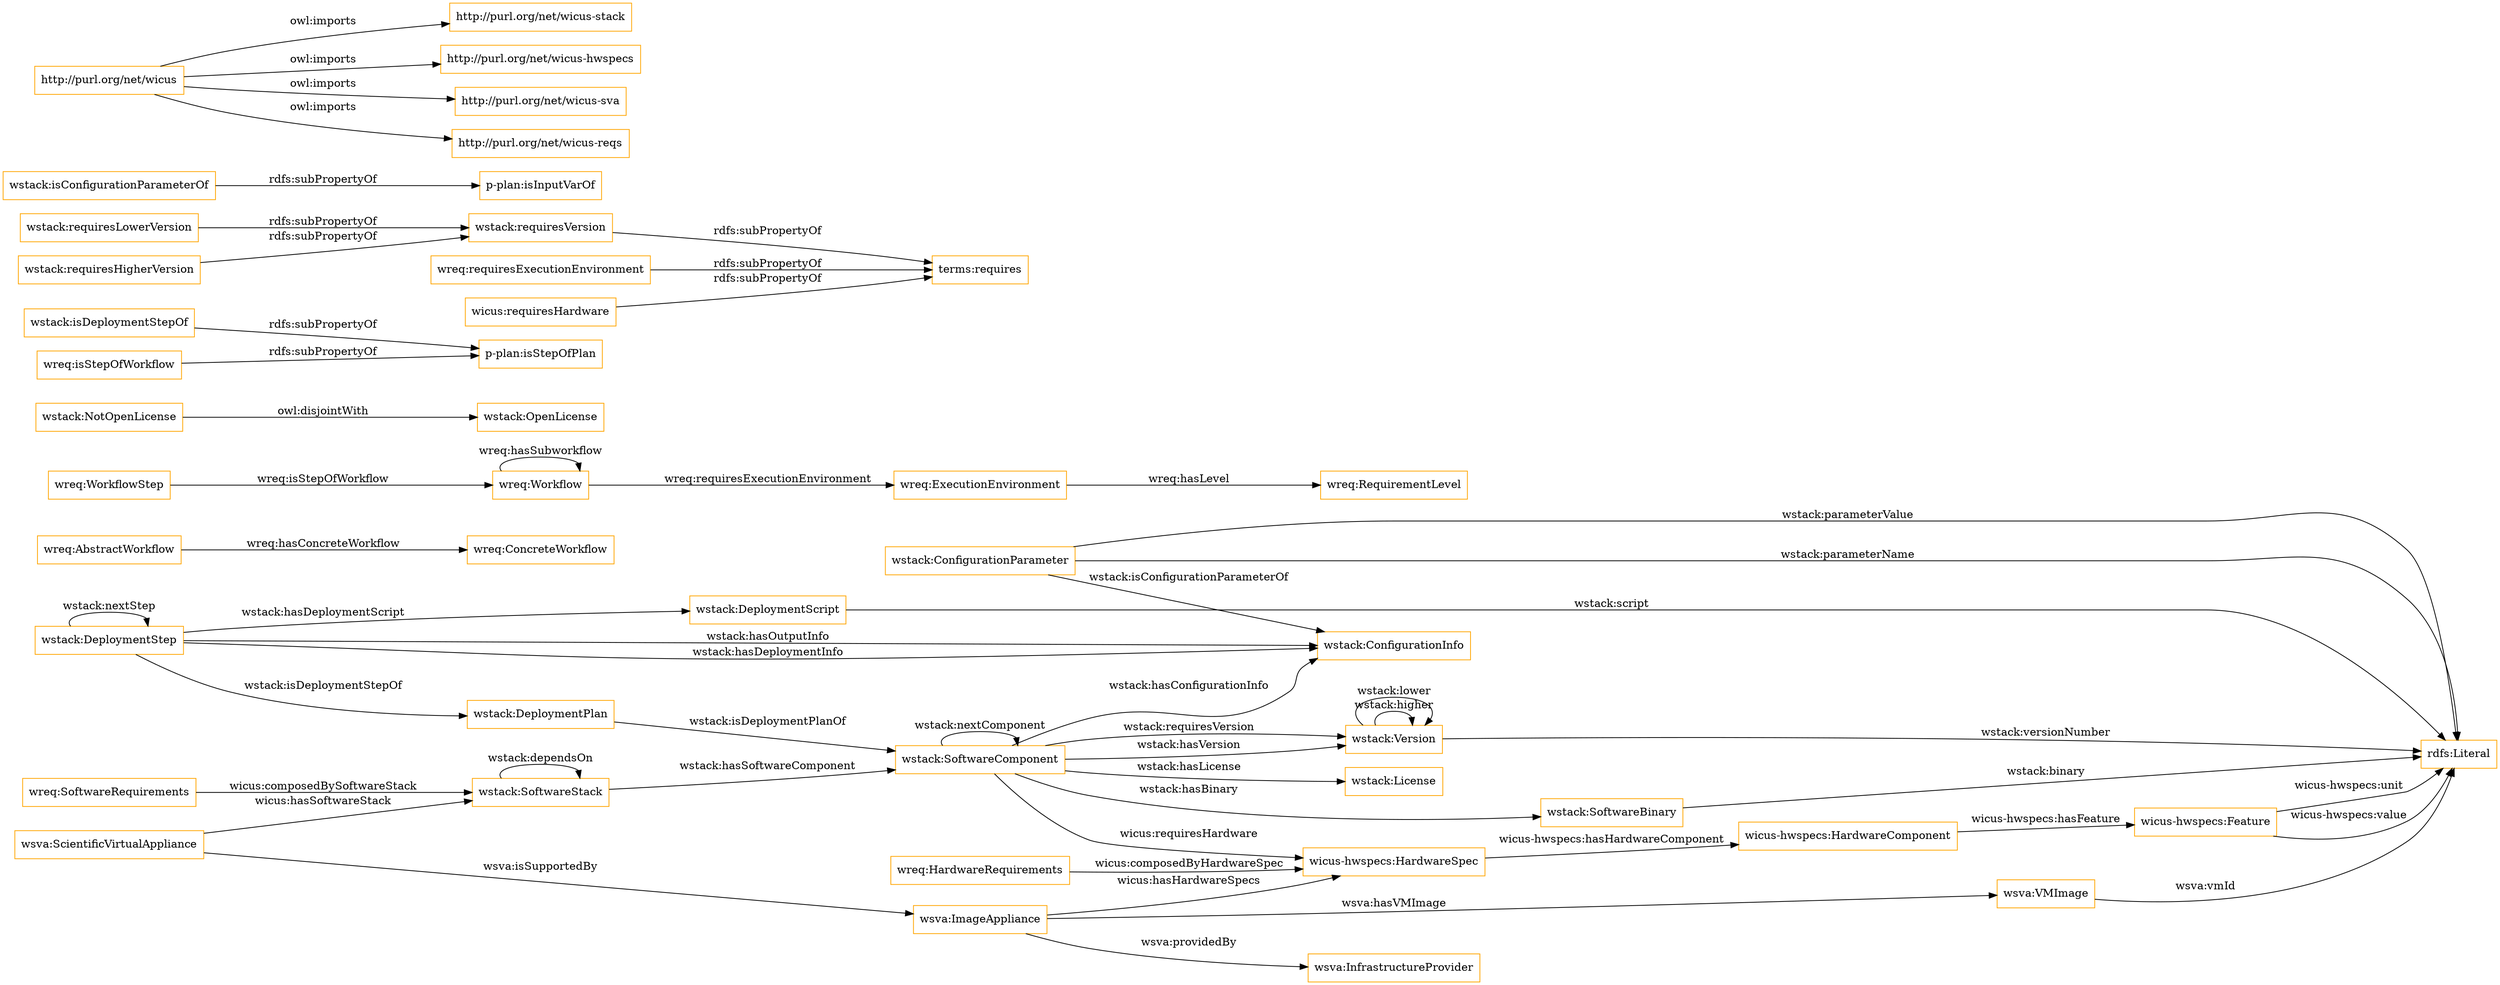 digraph ar2dtool_diagram { 
rankdir=LR;
size="1501"
node [shape = rectangle, color="orange"]; "wstack:ConfigurationInfo" "wstack:SoftwareComponent" "wreq:SoftwareRequirements" "wstack:SoftwareStack" "wstack:DeploymentStep" "wreq:HardwareRequirements" "wsva:ImageAppliance" "wstack:Version" "wsva:ScientificVirtualAppliance" "wicus-hwspecs:HardwareSpec" "wreq:AbstractWorkflow" "wreq:WorkflowStep" "wreq:ExecutionEnvironment" "wreq:RequirementLevel" "wreq:ConcreteWorkflow" "wreq:Workflow" "wstack:SoftwareBinary" "wstack:OpenLicense" "wstack:License" "wstack:ConfigurationParameter" "wstack:DeploymentScript" "wstack:NotOpenLicense" "wstack:DeploymentPlan" "wicus-hwspecs:HardwareComponent" "wicus-hwspecs:Feature" "wsva:VMImage" "wsva:InfrastructureProvider" ; /*classes style*/
	"wstack:isDeploymentStepOf" -> "p-plan:isStepOfPlan" [ label = "rdfs:subPropertyOf" ];
	"wstack:requiresLowerVersion" -> "wstack:requiresVersion" [ label = "rdfs:subPropertyOf" ];
	"wreq:requiresExecutionEnvironment" -> "terms:requires" [ label = "rdfs:subPropertyOf" ];
	"wstack:requiresHigherVersion" -> "wstack:requiresVersion" [ label = "rdfs:subPropertyOf" ];
	"wstack:isConfigurationParameterOf" -> "p-plan:isInputVarOf" [ label = "rdfs:subPropertyOf" ];
	"wstack:requiresVersion" -> "terms:requires" [ label = "rdfs:subPropertyOf" ];
	"wicus:requiresHardware" -> "terms:requires" [ label = "rdfs:subPropertyOf" ];
	"wreq:isStepOfWorkflow" -> "p-plan:isStepOfPlan" [ label = "rdfs:subPropertyOf" ];
	"http://purl.org/net/wicus" -> "http://purl.org/net/wicus-stack" [ label = "owl:imports" ];
	"http://purl.org/net/wicus" -> "http://purl.org/net/wicus-hwspecs" [ label = "owl:imports" ];
	"http://purl.org/net/wicus" -> "http://purl.org/net/wicus-sva" [ label = "owl:imports" ];
	"http://purl.org/net/wicus" -> "http://purl.org/net/wicus-reqs" [ label = "owl:imports" ];
	"wstack:NotOpenLicense" -> "wstack:OpenLicense" [ label = "owl:disjointWith" ];
	"wreq:ExecutionEnvironment" -> "wreq:RequirementLevel" [ label = "wreq:hasLevel" ];
	"wstack:DeploymentStep" -> "wstack:DeploymentScript" [ label = "wstack:hasDeploymentScript" ];
	"wstack:SoftwareComponent" -> "wicus-hwspecs:HardwareSpec" [ label = "wicus:requiresHardware" ];
	"wstack:Version" -> "wstack:Version" [ label = "wstack:higher" ];
	"wstack:SoftwareBinary" -> "rdfs:Literal" [ label = "wstack:binary" ];
	"wsva:ScientificVirtualAppliance" -> "wstack:SoftwareStack" [ label = "wicus:hasSoftwareStack" ];
	"wstack:DeploymentScript" -> "rdfs:Literal" [ label = "wstack:script" ];
	"wsva:ImageAppliance" -> "wsva:VMImage" [ label = "wsva:hasVMImage" ];
	"wstack:DeploymentStep" -> "wstack:ConfigurationInfo" [ label = "wstack:hasOutputInfo" ];
	"wstack:DeploymentStep" -> "wstack:ConfigurationInfo" [ label = "wstack:hasDeploymentInfo" ];
	"wicus-hwspecs:HardwareSpec" -> "wicus-hwspecs:HardwareComponent" [ label = "wicus-hwspecs:hasHardwareComponent" ];
	"wstack:Version" -> "wstack:Version" [ label = "wstack:lower" ];
	"wreq:Workflow" -> "wreq:ExecutionEnvironment" [ label = "wreq:requiresExecutionEnvironment" ];
	"wsva:VMImage" -> "rdfs:Literal" [ label = "wsva:vmId" ];
	"wstack:SoftwareComponent" -> "wstack:ConfigurationInfo" [ label = "wstack:hasConfigurationInfo" ];
	"wstack:SoftwareComponent" -> "wstack:SoftwareBinary" [ label = "wstack:hasBinary" ];
	"wreq:AbstractWorkflow" -> "wreq:ConcreteWorkflow" [ label = "wreq:hasConcreteWorkflow" ];
	"wicus-hwspecs:HardwareComponent" -> "wicus-hwspecs:Feature" [ label = "wicus-hwspecs:hasFeature" ];
	"wicus-hwspecs:Feature" -> "rdfs:Literal" [ label = "wicus-hwspecs:value" ];
	"wstack:DeploymentStep" -> "wstack:DeploymentStep" [ label = "wstack:nextStep" ];
	"wreq:SoftwareRequirements" -> "wstack:SoftwareStack" [ label = "wicus:composedBySoftwareStack" ];
	"wreq:Workflow" -> "wreq:Workflow" [ label = "wreq:hasSubworkflow" ];
	"wstack:SoftwareComponent" -> "wstack:License" [ label = "wstack:hasLicense" ];
	"wsva:ImageAppliance" -> "wsva:InfrastructureProvider" [ label = "wsva:providedBy" ];
	"wstack:SoftwareStack" -> "wstack:SoftwareStack" [ label = "wstack:dependsOn" ];
	"wstack:SoftwareStack" -> "wstack:SoftwareComponent" [ label = "wstack:hasSoftwareComponent" ];
	"wicus-hwspecs:Feature" -> "rdfs:Literal" [ label = "wicus-hwspecs:unit" ];
	"wstack:Version" -> "rdfs:Literal" [ label = "wstack:versionNumber" ];
	"wstack:SoftwareComponent" -> "wstack:SoftwareComponent" [ label = "wstack:nextComponent" ];
	"wstack:SoftwareComponent" -> "wstack:Version" [ label = "wstack:hasVersion" ];
	"wreq:HardwareRequirements" -> "wicus-hwspecs:HardwareSpec" [ label = "wicus:composedByHardwareSpec" ];
	"wstack:DeploymentStep" -> "wstack:DeploymentPlan" [ label = "wstack:isDeploymentStepOf" ];
	"wsva:ScientificVirtualAppliance" -> "wsva:ImageAppliance" [ label = "wsva:isSupportedBy" ];
	"wreq:WorkflowStep" -> "wreq:Workflow" [ label = "wreq:isStepOfWorkflow" ];
	"wstack:ConfigurationParameter" -> "rdfs:Literal" [ label = "wstack:parameterValue" ];
	"wstack:ConfigurationParameter" -> "rdfs:Literal" [ label = "wstack:parameterName" ];
	"wsva:ImageAppliance" -> "wicus-hwspecs:HardwareSpec" [ label = "wicus:hasHardwareSpecs" ];
	"wstack:SoftwareComponent" -> "wstack:Version" [ label = "wstack:requiresVersion" ];
	"wstack:DeploymentPlan" -> "wstack:SoftwareComponent" [ label = "wstack:isDeploymentPlanOf" ];
	"wstack:ConfigurationParameter" -> "wstack:ConfigurationInfo" [ label = "wstack:isConfigurationParameterOf" ];

}
